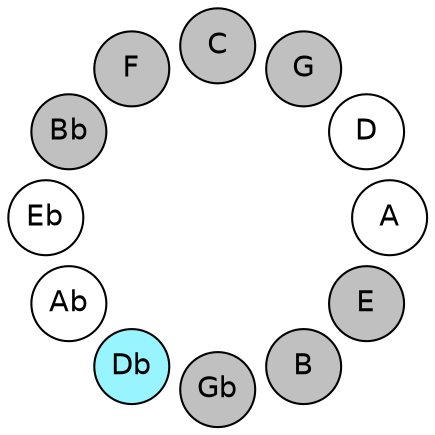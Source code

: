 
graph {

layout = circo;
mindist = .1

node [shape = circle, fontname = Helvetica, margin = 0, style = filled]
edge [style=invis]

subgraph 1 {
	E -- B -- Gb -- Db -- Ab -- Eb -- Bb -- F -- C -- G -- D -- A -- E
}

E [fillcolor = gray];
B [fillcolor = gray];
Gb [fillcolor = gray];
Db [fillcolor = cadetblue1];
Ab [fillcolor = white];
Eb [fillcolor = white];
Bb [fillcolor = gray];
F [fillcolor = gray];
C [fillcolor = gray];
G [fillcolor = gray];
D [fillcolor = white];
A [fillcolor = white];
}
